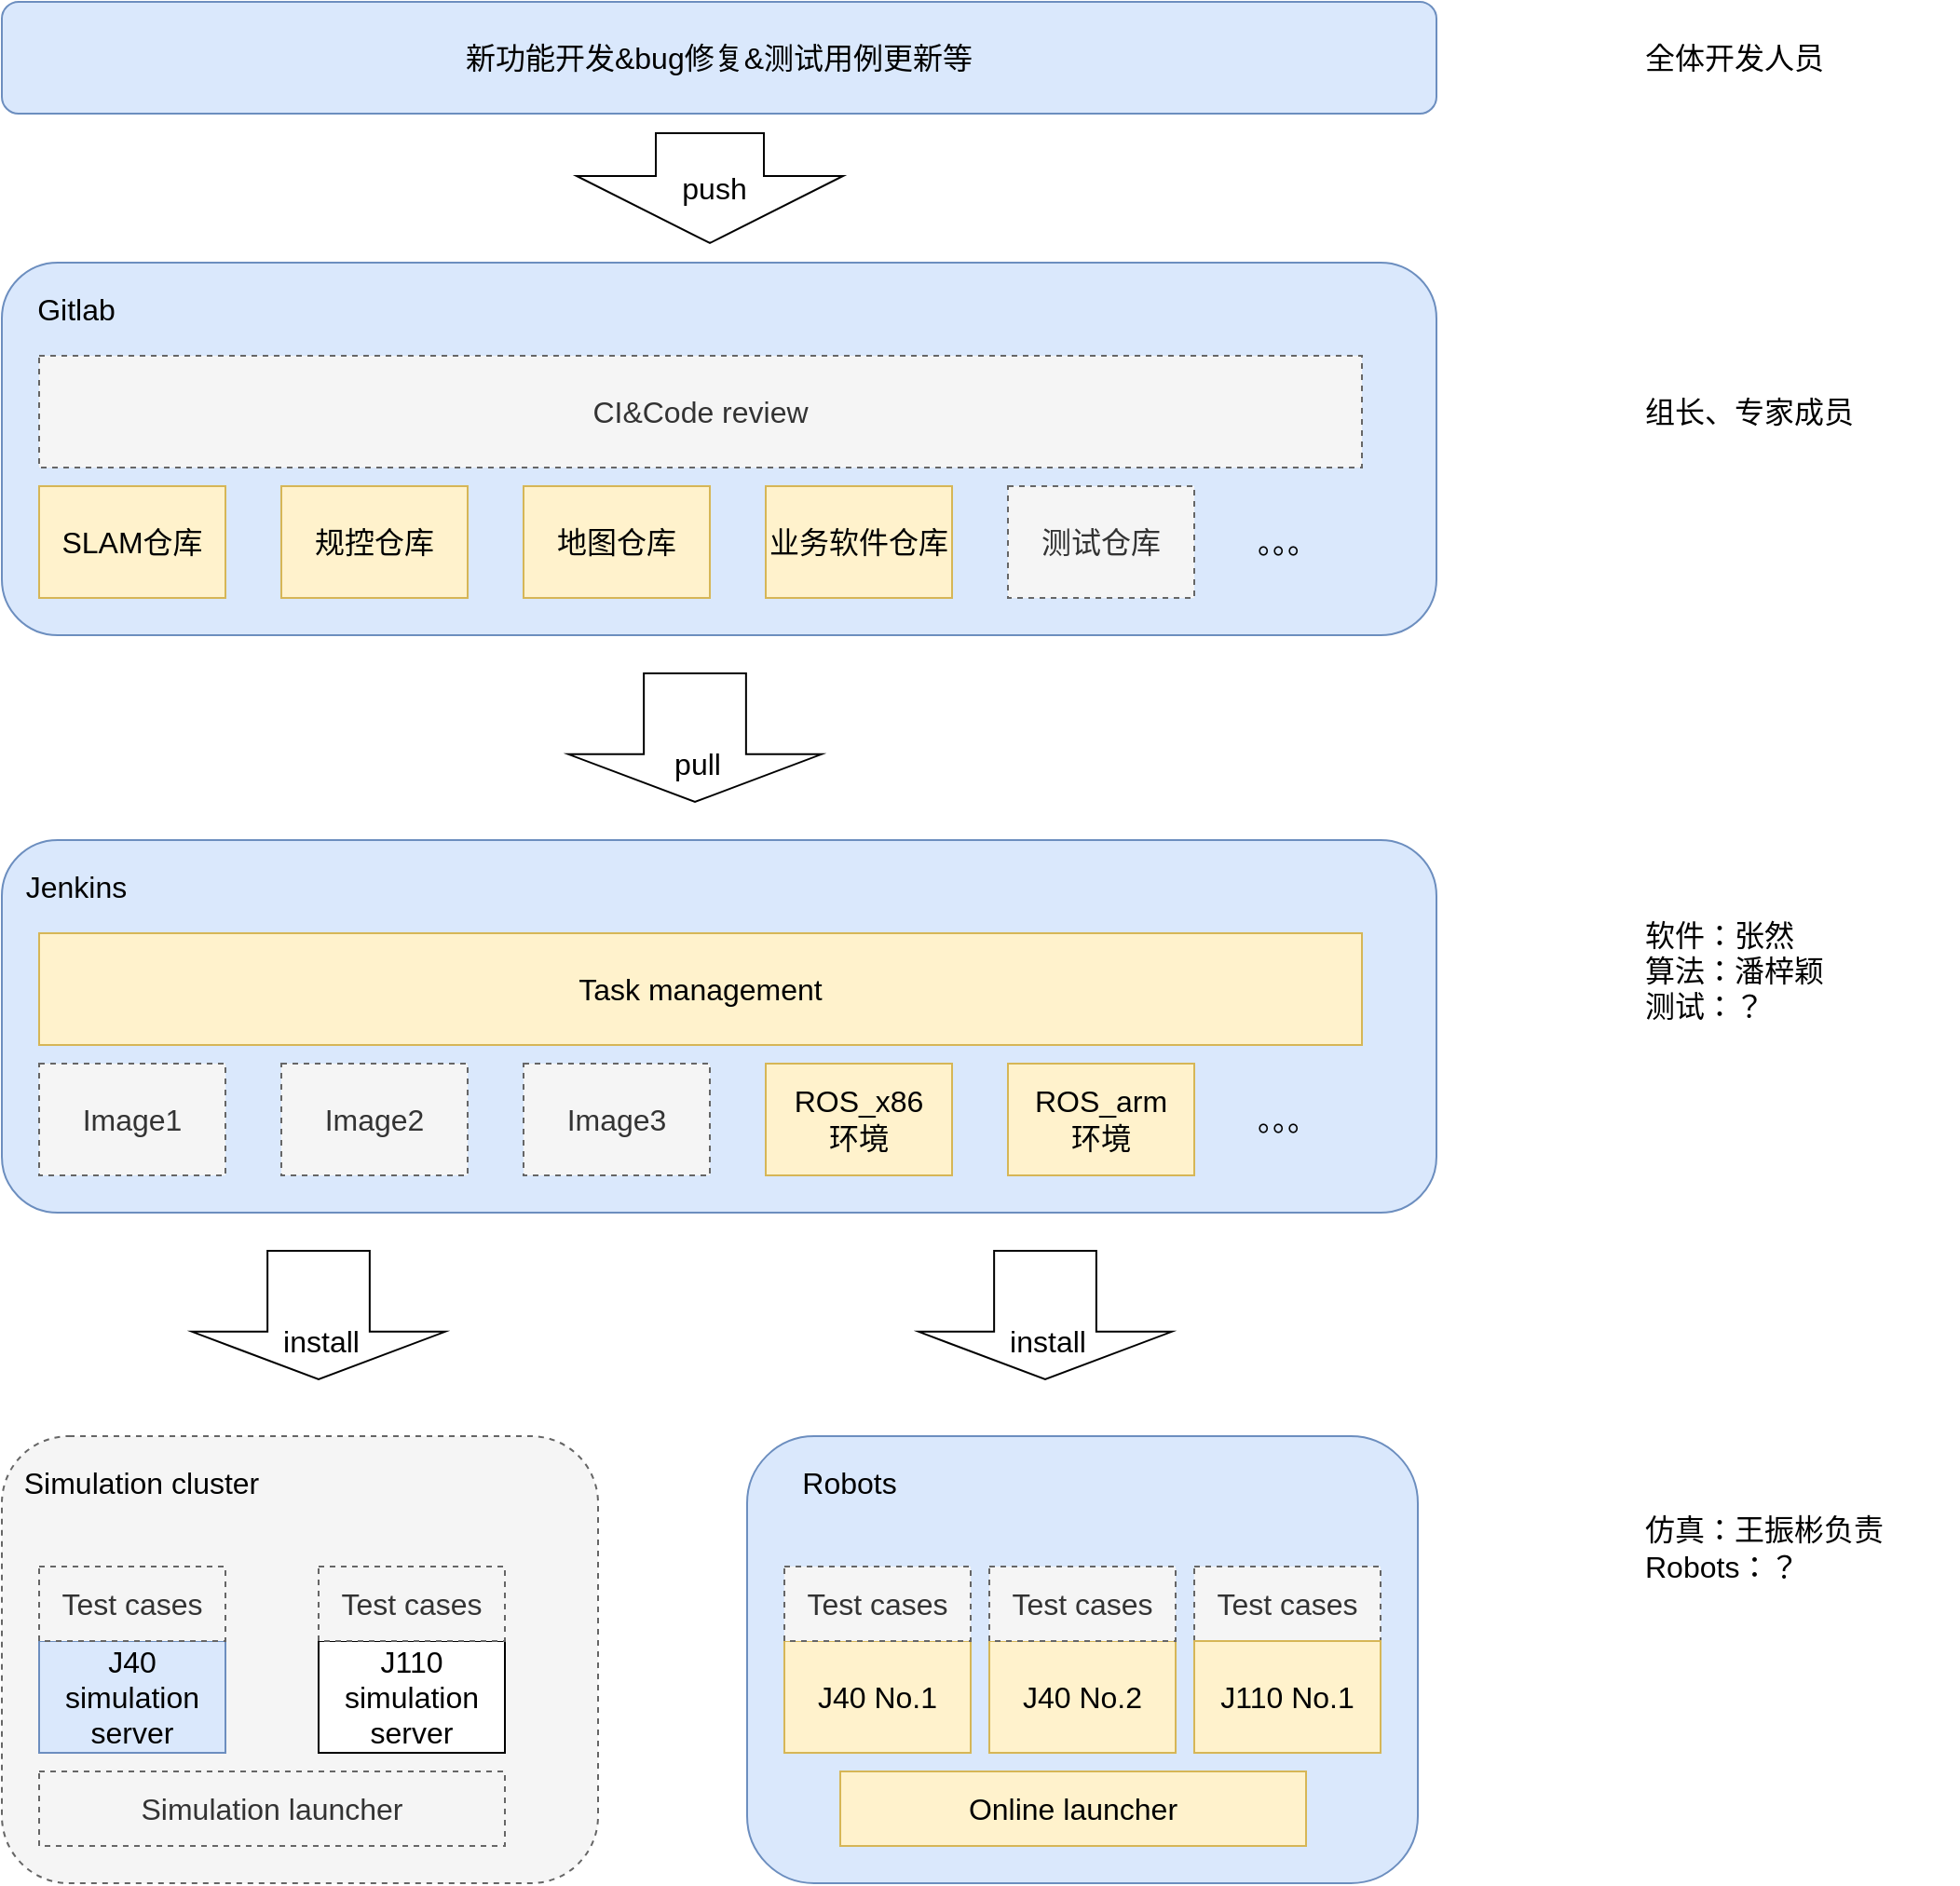 <mxfile version="20.7.2" type="github">
  <diagram id="Pgn85RNGTCpz5NxHwgly" name="第 1 页">
    <mxGraphModel dx="2896" dy="1640" grid="1" gridSize="9" guides="1" tooltips="1" connect="1" arrows="1" fold="1" page="1" pageScale="1" pageWidth="827" pageHeight="1169" math="0" shadow="0">
      <root>
        <mxCell id="0" />
        <mxCell id="1" parent="0" />
        <mxCell id="Re84y-BaIVhVe28ZomNB-1" value="" style="rounded=1;whiteSpace=wrap;html=1;fillColor=#dae8fc;strokeColor=#6c8ebf;" vertex="1" parent="1">
          <mxGeometry x="40" y="170" width="770" height="200" as="geometry" />
        </mxCell>
        <mxCell id="Re84y-BaIVhVe28ZomNB-2" value="Gitlab" style="text;html=1;strokeColor=none;fillColor=none;align=center;verticalAlign=middle;whiteSpace=wrap;rounded=0;fontSize=16;" vertex="1" parent="1">
          <mxGeometry x="50" y="180" width="60" height="30" as="geometry" />
        </mxCell>
        <mxCell id="Re84y-BaIVhVe28ZomNB-3" value="SLAM仓库" style="rounded=0;whiteSpace=wrap;html=1;fontSize=16;fillColor=#fff2cc;strokeColor=#d6b656;" vertex="1" parent="1">
          <mxGeometry x="60" y="290" width="100" height="60" as="geometry" />
        </mxCell>
        <mxCell id="Re84y-BaIVhVe28ZomNB-4" value="规控仓库" style="rounded=0;whiteSpace=wrap;html=1;fontSize=16;fillColor=#fff2cc;strokeColor=#d6b656;" vertex="1" parent="1">
          <mxGeometry x="190" y="290" width="100" height="60" as="geometry" />
        </mxCell>
        <mxCell id="Re84y-BaIVhVe28ZomNB-5" value="地图仓库" style="rounded=0;whiteSpace=wrap;html=1;fontSize=16;fillColor=#fff2cc;strokeColor=#d6b656;" vertex="1" parent="1">
          <mxGeometry x="320" y="290" width="100" height="60" as="geometry" />
        </mxCell>
        <mxCell id="Re84y-BaIVhVe28ZomNB-6" value="业务软件仓库" style="rounded=0;whiteSpace=wrap;html=1;fontSize=16;fillColor=#fff2cc;strokeColor=#d6b656;" vertex="1" parent="1">
          <mxGeometry x="450" y="290" width="100" height="60" as="geometry" />
        </mxCell>
        <mxCell id="Re84y-BaIVhVe28ZomNB-7" value="。。。" style="text;html=1;strokeColor=none;fillColor=none;align=center;verticalAlign=middle;whiteSpace=wrap;rounded=0;fontSize=16;" vertex="1" parent="1">
          <mxGeometry x="700" y="305" width="60" height="30" as="geometry" />
        </mxCell>
        <mxCell id="Re84y-BaIVhVe28ZomNB-9" value="测试仓库" style="rounded=0;whiteSpace=wrap;html=1;fontSize=16;fillColor=#f5f5f5;strokeColor=#666666;fontColor=#333333;dashed=1;" vertex="1" parent="1">
          <mxGeometry x="580" y="290" width="100" height="60" as="geometry" />
        </mxCell>
        <mxCell id="Re84y-BaIVhVe28ZomNB-10" value="" style="rounded=1;whiteSpace=wrap;html=1;fillColor=#dae8fc;strokeColor=#6c8ebf;" vertex="1" parent="1">
          <mxGeometry x="40" y="480" width="770" height="200" as="geometry" />
        </mxCell>
        <mxCell id="Re84y-BaIVhVe28ZomNB-11" value="Jenkins" style="text;html=1;strokeColor=none;fillColor=none;align=center;verticalAlign=middle;whiteSpace=wrap;rounded=0;fontSize=16;" vertex="1" parent="1">
          <mxGeometry x="50" y="490" width="60" height="30" as="geometry" />
        </mxCell>
        <mxCell id="Re84y-BaIVhVe28ZomNB-12" value="Image1" style="rounded=0;whiteSpace=wrap;html=1;fontSize=16;fillColor=#f5f5f5;fontColor=#333333;strokeColor=#666666;dashed=1;" vertex="1" parent="1">
          <mxGeometry x="60" y="600" width="100" height="60" as="geometry" />
        </mxCell>
        <mxCell id="Re84y-BaIVhVe28ZomNB-13" value="Image2" style="rounded=0;whiteSpace=wrap;html=1;fontSize=16;fillColor=#f5f5f5;fontColor=#333333;strokeColor=#666666;dashed=1;" vertex="1" parent="1">
          <mxGeometry x="190" y="600" width="100" height="60" as="geometry" />
        </mxCell>
        <mxCell id="Re84y-BaIVhVe28ZomNB-14" value="Image3" style="rounded=0;whiteSpace=wrap;html=1;fontSize=16;fillColor=#f5f5f5;fontColor=#333333;strokeColor=#666666;dashed=1;" vertex="1" parent="1">
          <mxGeometry x="320" y="600" width="100" height="60" as="geometry" />
        </mxCell>
        <mxCell id="Re84y-BaIVhVe28ZomNB-15" value="ROS_x86&lt;br&gt;环境" style="rounded=0;whiteSpace=wrap;html=1;fontSize=16;fillColor=#fff2cc;strokeColor=#d6b656;" vertex="1" parent="1">
          <mxGeometry x="450" y="600" width="100" height="60" as="geometry" />
        </mxCell>
        <mxCell id="Re84y-BaIVhVe28ZomNB-16" value="。。。" style="text;html=1;strokeColor=none;fillColor=none;align=center;verticalAlign=middle;whiteSpace=wrap;rounded=0;fontSize=16;" vertex="1" parent="1">
          <mxGeometry x="700" y="615" width="60" height="30" as="geometry" />
        </mxCell>
        <mxCell id="Re84y-BaIVhVe28ZomNB-17" value="ROS_arm&lt;br&gt;环境" style="rounded=0;whiteSpace=wrap;html=1;fontSize=16;fillColor=#fff2cc;strokeColor=#d6b656;" vertex="1" parent="1">
          <mxGeometry x="580" y="600" width="100" height="60" as="geometry" />
        </mxCell>
        <mxCell id="Re84y-BaIVhVe28ZomNB-18" value="" style="shape=flexArrow;endArrow=classic;html=1;rounded=0;fontSize=16;endWidth=80;endSize=8.189;width=54.857;" edge="1" parent="1">
          <mxGeometry width="50" height="50" relative="1" as="geometry">
            <mxPoint x="412" y="390" as="sourcePoint" />
            <mxPoint x="412" y="460" as="targetPoint" />
          </mxGeometry>
        </mxCell>
        <mxCell id="Re84y-BaIVhVe28ZomNB-31" value="pull" style="edgeLabel;html=1;align=center;verticalAlign=middle;resizable=0;points=[];fontSize=16;" vertex="1" connectable="0" parent="Re84y-BaIVhVe28ZomNB-18">
          <mxGeometry x="0.406" y="1" relative="1" as="geometry">
            <mxPoint as="offset" />
          </mxGeometry>
        </mxCell>
        <mxCell id="Re84y-BaIVhVe28ZomNB-19" value="CI&amp;amp;Code review" style="rounded=0;whiteSpace=wrap;html=1;fontSize=16;dashed=1;fillColor=#f5f5f5;fontColor=#333333;strokeColor=#666666;" vertex="1" parent="1">
          <mxGeometry x="60" y="220" width="710" height="60" as="geometry" />
        </mxCell>
        <mxCell id="Re84y-BaIVhVe28ZomNB-20" value="新功能开发&amp;amp;bug修复&amp;amp;测试用例更新等" style="text;html=1;strokeColor=#6c8ebf;fillColor=#dae8fc;align=center;verticalAlign=middle;whiteSpace=wrap;rounded=1;fontSize=16;" vertex="1" parent="1">
          <mxGeometry x="40" y="30" width="770" height="60" as="geometry" />
        </mxCell>
        <mxCell id="Re84y-BaIVhVe28ZomNB-21" value="" style="shape=flexArrow;endArrow=classic;html=1;rounded=0;fontSize=16;endWidth=84;endSize=11.67;width=58;" edge="1" parent="1">
          <mxGeometry width="50" height="50" relative="1" as="geometry">
            <mxPoint x="420" y="100" as="sourcePoint" />
            <mxPoint x="420" y="160" as="targetPoint" />
          </mxGeometry>
        </mxCell>
        <mxCell id="Re84y-BaIVhVe28ZomNB-22" value="push" style="edgeLabel;html=1;align=center;verticalAlign=middle;resizable=0;points=[];fontSize=16;" vertex="1" connectable="0" parent="Re84y-BaIVhVe28ZomNB-21">
          <mxGeometry x="0.367" y="-4" relative="1" as="geometry">
            <mxPoint x="6" y="-11" as="offset" />
          </mxGeometry>
        </mxCell>
        <mxCell id="Re84y-BaIVhVe28ZomNB-24" value="Task management" style="rounded=0;whiteSpace=wrap;html=1;fontSize=16;fillColor=#fff2cc;strokeColor=#d6b656;" vertex="1" parent="1">
          <mxGeometry x="60" y="530" width="710" height="60" as="geometry" />
        </mxCell>
        <mxCell id="Re84y-BaIVhVe28ZomNB-25" value="" style="rounded=1;whiteSpace=wrap;html=1;fillColor=#f5f5f5;strokeColor=#666666;dashed=1;fontColor=#333333;" vertex="1" parent="1">
          <mxGeometry x="40" y="800" width="320" height="240" as="geometry" />
        </mxCell>
        <mxCell id="Re84y-BaIVhVe28ZomNB-26" value="Simulation cluster" style="text;html=1;strokeColor=none;fillColor=none;align=center;verticalAlign=middle;whiteSpace=wrap;rounded=0;fontSize=16;" vertex="1" parent="1">
          <mxGeometry x="50" y="810" width="130" height="30" as="geometry" />
        </mxCell>
        <mxCell id="Re84y-BaIVhVe28ZomNB-27" value="J40 simulation server" style="rounded=0;whiteSpace=wrap;html=1;fontSize=16;fillColor=#dae8fc;strokeColor=#6c8ebf;" vertex="1" parent="1">
          <mxGeometry x="60" y="910" width="100" height="60" as="geometry" />
        </mxCell>
        <mxCell id="Re84y-BaIVhVe28ZomNB-28" value="J110 simulation server" style="rounded=0;whiteSpace=wrap;html=1;fontSize=16;" vertex="1" parent="1">
          <mxGeometry x="210" y="910" width="100" height="60" as="geometry" />
        </mxCell>
        <mxCell id="Re84y-BaIVhVe28ZomNB-29" value="Test cases" style="rounded=0;whiteSpace=wrap;html=1;fontSize=16;fillColor=#f5f5f5;strokeColor=#666666;fontColor=#333333;dashed=1;" vertex="1" parent="1">
          <mxGeometry x="60" y="870" width="100" height="40" as="geometry" />
        </mxCell>
        <mxCell id="Re84y-BaIVhVe28ZomNB-30" value="Test cases" style="rounded=0;whiteSpace=wrap;html=1;fontSize=16;fillColor=#f5f5f5;strokeColor=#666666;fontColor=#333333;dashed=1;" vertex="1" parent="1">
          <mxGeometry x="210" y="870" width="100" height="40" as="geometry" />
        </mxCell>
        <mxCell id="Re84y-BaIVhVe28ZomNB-32" value="" style="rounded=1;whiteSpace=wrap;html=1;fillColor=#dae8fc;strokeColor=#6c8ebf;" vertex="1" parent="1">
          <mxGeometry x="440" y="800" width="360" height="240" as="geometry" />
        </mxCell>
        <mxCell id="Re84y-BaIVhVe28ZomNB-33" value="Robots" style="text;html=1;strokeColor=none;fillColor=none;align=center;verticalAlign=middle;whiteSpace=wrap;rounded=0;fontSize=16;" vertex="1" parent="1">
          <mxGeometry x="430" y="810" width="130" height="30" as="geometry" />
        </mxCell>
        <mxCell id="Re84y-BaIVhVe28ZomNB-34" value="J40 No.1" style="rounded=0;whiteSpace=wrap;html=1;fontSize=16;fillColor=#fff2cc;strokeColor=#d6b656;" vertex="1" parent="1">
          <mxGeometry x="460" y="910" width="100" height="60" as="geometry" />
        </mxCell>
        <mxCell id="Re84y-BaIVhVe28ZomNB-35" value="J40 No.2" style="rounded=0;whiteSpace=wrap;html=1;fontSize=16;fillColor=#fff2cc;strokeColor=#d6b656;" vertex="1" parent="1">
          <mxGeometry x="570" y="910" width="100" height="60" as="geometry" />
        </mxCell>
        <mxCell id="Re84y-BaIVhVe28ZomNB-36" value="Test cases" style="rounded=0;whiteSpace=wrap;html=1;fontSize=16;fillColor=#f5f5f5;strokeColor=#666666;fontColor=#333333;dashed=1;" vertex="1" parent="1">
          <mxGeometry x="460" y="870" width="100" height="40" as="geometry" />
        </mxCell>
        <mxCell id="Re84y-BaIVhVe28ZomNB-37" value="Test cases" style="rounded=0;whiteSpace=wrap;html=1;fontSize=16;fillColor=#f5f5f5;strokeColor=#666666;fontColor=#333333;dashed=1;" vertex="1" parent="1">
          <mxGeometry x="570" y="870" width="100" height="40" as="geometry" />
        </mxCell>
        <mxCell id="Re84y-BaIVhVe28ZomNB-38" value="Test cases" style="rounded=0;whiteSpace=wrap;html=1;fontSize=16;fillColor=#f5f5f5;strokeColor=#666666;fontColor=#333333;dashed=1;" vertex="1" parent="1">
          <mxGeometry x="680" y="870" width="100" height="40" as="geometry" />
        </mxCell>
        <mxCell id="Re84y-BaIVhVe28ZomNB-39" value="J110 No.1" style="rounded=0;whiteSpace=wrap;html=1;fontSize=16;fillColor=#fff2cc;strokeColor=#d6b656;" vertex="1" parent="1">
          <mxGeometry x="680" y="910" width="100" height="60" as="geometry" />
        </mxCell>
        <mxCell id="Re84y-BaIVhVe28ZomNB-40" value="" style="shape=flexArrow;endArrow=classic;html=1;rounded=0;fontSize=16;endWidth=80;endSize=8.189;width=54.857;" edge="1" parent="1">
          <mxGeometry width="50" height="50" relative="1" as="geometry">
            <mxPoint x="210" y="700" as="sourcePoint" />
            <mxPoint x="210" y="770" as="targetPoint" />
          </mxGeometry>
        </mxCell>
        <mxCell id="Re84y-BaIVhVe28ZomNB-42" value="install" style="edgeLabel;html=1;align=center;verticalAlign=middle;resizable=0;points=[];fontSize=16;" vertex="1" connectable="0" parent="Re84y-BaIVhVe28ZomNB-40">
          <mxGeometry x="0.406" y="1" relative="1" as="geometry">
            <mxPoint as="offset" />
          </mxGeometry>
        </mxCell>
        <mxCell id="Re84y-BaIVhVe28ZomNB-43" value="" style="shape=flexArrow;endArrow=classic;html=1;rounded=0;fontSize=16;endWidth=80;endSize=8.189;width=54.857;" edge="1" parent="1">
          <mxGeometry width="50" height="50" relative="1" as="geometry">
            <mxPoint x="600" y="700" as="sourcePoint" />
            <mxPoint x="600" y="770" as="targetPoint" />
          </mxGeometry>
        </mxCell>
        <mxCell id="Re84y-BaIVhVe28ZomNB-45" value="install" style="edgeLabel;html=1;align=center;verticalAlign=middle;resizable=0;points=[];fontSize=16;" vertex="1" connectable="0" parent="Re84y-BaIVhVe28ZomNB-43">
          <mxGeometry x="0.406" y="1" relative="1" as="geometry">
            <mxPoint as="offset" />
          </mxGeometry>
        </mxCell>
        <mxCell id="Re84y-BaIVhVe28ZomNB-47" value="Simulation launcher" style="rounded=0;whiteSpace=wrap;html=1;fontSize=16;fillColor=#f5f5f5;strokeColor=#666666;fontColor=#333333;dashed=1;" vertex="1" parent="1">
          <mxGeometry x="60" y="980" width="250" height="40" as="geometry" />
        </mxCell>
        <mxCell id="Re84y-BaIVhVe28ZomNB-48" value="Online launcher" style="rounded=0;whiteSpace=wrap;html=1;fontSize=16;fillColor=#fff2cc;strokeColor=#d6b656;" vertex="1" parent="1">
          <mxGeometry x="490" y="980" width="250" height="40" as="geometry" />
        </mxCell>
        <mxCell id="Re84y-BaIVhVe28ZomNB-49" value="" style="shape=image;html=1;verticalAlign=top;verticalLabelPosition=bottom;labelBackgroundColor=#ffffff;imageAspect=0;aspect=fixed;image=https://cdn4.iconfinder.com/data/icons/evil-icons-user-interface/64/avatar-128.png;rounded=1;strokeColor=default;fontSize=16;" vertex="1" parent="1">
          <mxGeometry x="850" y="30" width="60" height="60" as="geometry" />
        </mxCell>
        <mxCell id="Re84y-BaIVhVe28ZomNB-50" value="全体开发人员" style="text;html=1;strokeColor=none;fillColor=none;align=left;verticalAlign=middle;whiteSpace=wrap;rounded=0;fontSize=16;" vertex="1" parent="1">
          <mxGeometry x="920" y="45" width="120" height="30" as="geometry" />
        </mxCell>
        <mxCell id="Re84y-BaIVhVe28ZomNB-52" value="" style="shape=image;html=1;verticalAlign=top;verticalLabelPosition=bottom;labelBackgroundColor=#ffffff;imageAspect=0;aspect=fixed;image=https://cdn4.iconfinder.com/data/icons/evil-icons-user-interface/64/avatar-128.png;rounded=1;strokeColor=default;fontSize=16;" vertex="1" parent="1">
          <mxGeometry x="850" y="220" width="60" height="60" as="geometry" />
        </mxCell>
        <mxCell id="Re84y-BaIVhVe28ZomNB-53" value="组长、专家成员" style="text;html=1;strokeColor=none;fillColor=none;align=left;verticalAlign=middle;whiteSpace=wrap;rounded=0;fontSize=16;" vertex="1" parent="1">
          <mxGeometry x="920" y="235" width="120" height="30" as="geometry" />
        </mxCell>
        <mxCell id="Re84y-BaIVhVe28ZomNB-54" value="" style="shape=image;html=1;verticalAlign=top;verticalLabelPosition=bottom;labelBackgroundColor=#ffffff;imageAspect=0;aspect=fixed;image=https://cdn4.iconfinder.com/data/icons/evil-icons-user-interface/64/avatar-128.png;rounded=1;strokeColor=default;fontSize=16;" vertex="1" parent="1">
          <mxGeometry x="850" y="520" width="60" height="60" as="geometry" />
        </mxCell>
        <mxCell id="Re84y-BaIVhVe28ZomNB-55" value="软件：张然&lt;br&gt;算法：潘梓颖&lt;br&gt;测试：？" style="text;html=1;strokeColor=none;fillColor=none;align=left;verticalAlign=middle;whiteSpace=wrap;rounded=0;fontSize=16;spacingTop=0;spacing=2;" vertex="1" parent="1">
          <mxGeometry x="920" y="535" width="120" height="30" as="geometry" />
        </mxCell>
        <mxCell id="Re84y-BaIVhVe28ZomNB-56" value="" style="shape=image;html=1;verticalAlign=top;verticalLabelPosition=bottom;labelBackgroundColor=#ffffff;imageAspect=0;aspect=fixed;image=https://cdn4.iconfinder.com/data/icons/evil-icons-user-interface/64/avatar-128.png;rounded=1;strokeColor=default;fontSize=16;" vertex="1" parent="1">
          <mxGeometry x="850" y="830" width="60" height="60" as="geometry" />
        </mxCell>
        <mxCell id="Re84y-BaIVhVe28ZomNB-57" value="仿真：王振彬负责&lt;br&gt;Robots：？" style="text;html=1;strokeColor=none;fillColor=none;align=left;verticalAlign=middle;whiteSpace=wrap;rounded=0;fontSize=16;spacingTop=0;spacing=2;" vertex="1" parent="1">
          <mxGeometry x="920" y="845" width="170" height="30" as="geometry" />
        </mxCell>
      </root>
    </mxGraphModel>
  </diagram>
</mxfile>
